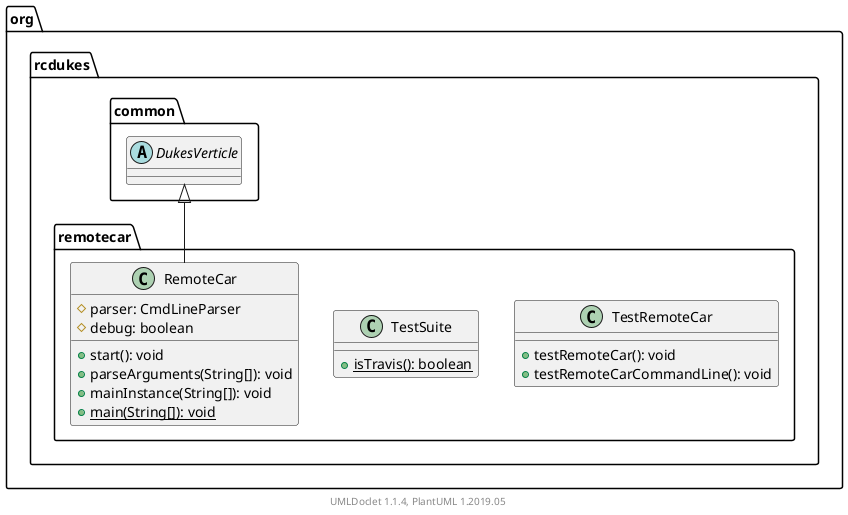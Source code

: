 @startuml

    namespace org.rcdukes.remotecar {

        class TestRemoteCar [[TestRemoteCar.html]] {
            +testRemoteCar(): void
            +testRemoteCarCommandLine(): void
        }

        class TestSuite [[TestSuite.html]] {
            {static} +isTravis(): boolean
        }

        class RemoteCar [[RemoteCar.html]] {
            #parser: CmdLineParser
            #debug: boolean
            +start(): void
            +parseArguments(String[]): void
            +mainInstance(String[]): void
            {static} +main(String[]): void
        }

        abstract class org.rcdukes.common.DukesVerticle
        org.rcdukes.common.DukesVerticle <|-- RemoteCar

    }


    center footer UMLDoclet 1.1.4, PlantUML 1.2019.05
@enduml
